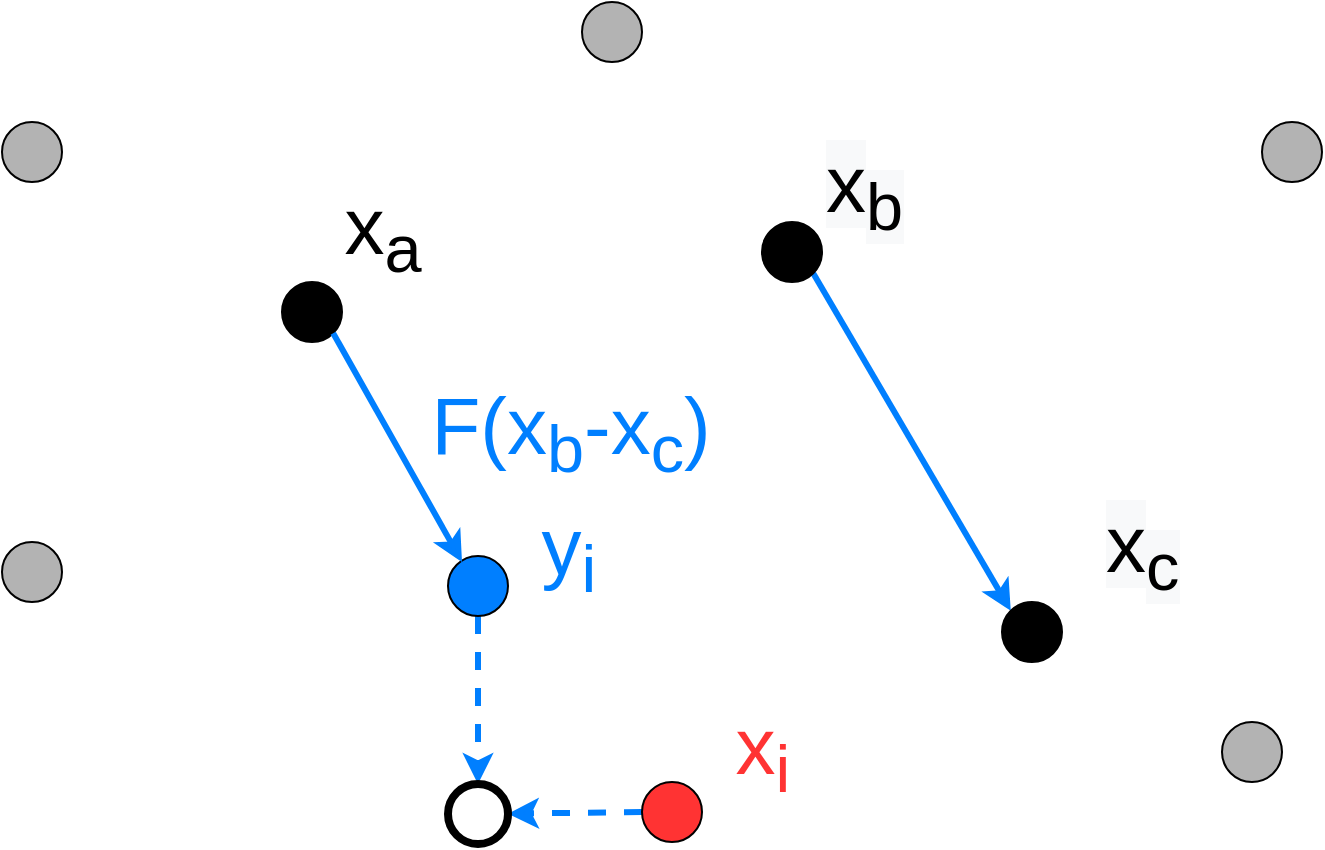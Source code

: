<mxfile version="20.6.1" type="device"><diagram id="9WmU7fxsZ7zHHbtB2ge0" name="Page-1"><mxGraphModel dx="831" dy="871" grid="1" gridSize="10" guides="1" tooltips="1" connect="1" arrows="1" fold="1" page="1" pageScale="1" pageWidth="850" pageHeight="1100" math="0" shadow="0"><root><mxCell id="0"/><mxCell id="1" parent="0"/><mxCell id="CIN_8l2y__EY3Aep_tS6-25" style="edgeStyle=none;rounded=0;orthogonalLoop=1;jettySize=auto;html=1;exitX=0.5;exitY=1;exitDx=0;exitDy=0;strokeColor=#007FFF;strokeWidth=3;fontSize=40;fontColor=#FF3333;dashed=1;" edge="1" parent="1" source="CIN_8l2y__EY3Aep_tS6-2" target="CIN_8l2y__EY3Aep_tS6-24"><mxGeometry relative="1" as="geometry"/></mxCell><mxCell id="CIN_8l2y__EY3Aep_tS6-2" value="" style="ellipse;whiteSpace=wrap;html=1;aspect=fixed;fillColor=#007FFF;" vertex="1" parent="1"><mxGeometry x="353" y="327" width="30" height="30" as="geometry"/></mxCell><mxCell id="CIN_8l2y__EY3Aep_tS6-15" style="rounded=0;orthogonalLoop=1;jettySize=auto;html=1;exitX=1;exitY=1;exitDx=0;exitDy=0;entryX=0;entryY=0;entryDx=0;entryDy=0;fontSize=40;strokeWidth=3;fillColor=#dae8fc;strokeColor=#007FFF;" edge="1" parent="1" source="CIN_8l2y__EY3Aep_tS6-3" target="CIN_8l2y__EY3Aep_tS6-4"><mxGeometry relative="1" as="geometry"/></mxCell><mxCell id="CIN_8l2y__EY3Aep_tS6-3" value="" style="ellipse;whiteSpace=wrap;html=1;aspect=fixed;fillColor=#000000;" vertex="1" parent="1"><mxGeometry x="510" y="160" width="30" height="30" as="geometry"/></mxCell><mxCell id="CIN_8l2y__EY3Aep_tS6-4" value="" style="ellipse;whiteSpace=wrap;html=1;aspect=fixed;fillColor=#000000;" vertex="1" parent="1"><mxGeometry x="630" y="350" width="30" height="30" as="geometry"/></mxCell><mxCell id="CIN_8l2y__EY3Aep_tS6-5" value="" style="ellipse;whiteSpace=wrap;html=1;aspect=fixed;fillColor=#000000;" vertex="1" parent="1"><mxGeometry x="270" y="190" width="30" height="30" as="geometry"/></mxCell><mxCell id="CIN_8l2y__EY3Aep_tS6-26" style="edgeStyle=none;rounded=0;orthogonalLoop=1;jettySize=auto;html=1;exitX=0;exitY=0.5;exitDx=0;exitDy=0;strokeColor=#007FFF;strokeWidth=3;fontSize=40;fontColor=#FF3333;dashed=1;" edge="1" parent="1" source="CIN_8l2y__EY3Aep_tS6-10" target="CIN_8l2y__EY3Aep_tS6-24"><mxGeometry relative="1" as="geometry"/></mxCell><mxCell id="CIN_8l2y__EY3Aep_tS6-10" value="" style="ellipse;whiteSpace=wrap;html=1;aspect=fixed;fillColor=#FF3333;" vertex="1" parent="1"><mxGeometry x="450" y="440" width="30" height="30" as="geometry"/></mxCell><mxCell id="CIN_8l2y__EY3Aep_tS6-12" value="&lt;font style=&quot;font-size: 40px;&quot;&gt;x&lt;sub&gt;a&lt;/sub&gt;&lt;/font&gt;" style="text;html=1;align=center;verticalAlign=middle;resizable=0;points=[];autosize=1;strokeColor=none;fillColor=none;" vertex="1" parent="1"><mxGeometry x="290" y="130" width="60" height="70" as="geometry"/></mxCell><mxCell id="CIN_8l2y__EY3Aep_tS6-13" value="&lt;span style=&quot;color: rgb(0, 0, 0); font-family: Helvetica; font-size: 40px; font-style: normal; font-variant-ligatures: normal; font-variant-caps: normal; font-weight: 400; letter-spacing: normal; orphans: 2; text-align: center; text-indent: 0px; text-transform: none; widows: 2; word-spacing: 0px; -webkit-text-stroke-width: 0px; background-color: rgb(248, 249, 250); text-decoration-thickness: initial; text-decoration-style: initial; text-decoration-color: initial; float: none; display: inline !important;&quot;&gt;x&lt;/span&gt;&lt;sub style=&quot;color: rgb(0, 0, 0); font-family: Helvetica; font-style: normal; font-variant-ligatures: normal; font-variant-caps: normal; font-weight: 400; letter-spacing: normal; orphans: 2; text-align: center; text-indent: 0px; text-transform: none; widows: 2; word-spacing: 0px; -webkit-text-stroke-width: 0px; background-color: rgb(248, 249, 250); text-decoration-thickness: initial; text-decoration-style: initial; text-decoration-color: initial;&quot;&gt;b&lt;/sub&gt;" style="text;whiteSpace=wrap;html=1;fontSize=40;" vertex="1" parent="1"><mxGeometry x="540" y="110" width="70" height="80" as="geometry"/></mxCell><mxCell id="CIN_8l2y__EY3Aep_tS6-14" value="&lt;span style=&quot;color: rgb(0, 0, 0); font-family: Helvetica; font-size: 40px; font-style: normal; font-variant-ligatures: normal; font-variant-caps: normal; font-weight: 400; letter-spacing: normal; orphans: 2; text-align: center; text-indent: 0px; text-transform: none; widows: 2; word-spacing: 0px; -webkit-text-stroke-width: 0px; background-color: rgb(248, 249, 250); text-decoration-thickness: initial; text-decoration-style: initial; text-decoration-color: initial; float: none; display: inline !important;&quot;&gt;x&lt;/span&gt;&lt;sub style=&quot;color: rgb(0, 0, 0); font-family: Helvetica; font-style: normal; font-variant-ligatures: normal; font-variant-caps: normal; font-weight: 400; letter-spacing: normal; orphans: 2; text-align: center; text-indent: 0px; text-transform: none; widows: 2; word-spacing: 0px; -webkit-text-stroke-width: 0px; background-color: rgb(248, 249, 250); text-decoration-thickness: initial; text-decoration-style: initial; text-decoration-color: initial;&quot;&gt;c&lt;/sub&gt;" style="text;whiteSpace=wrap;html=1;fontSize=40;" vertex="1" parent="1"><mxGeometry x="680" y="290" width="70" height="80" as="geometry"/></mxCell><mxCell id="CIN_8l2y__EY3Aep_tS6-17" style="rounded=0;orthogonalLoop=1;jettySize=auto;html=1;exitX=1;exitY=1;exitDx=0;exitDy=0;fontSize=40;strokeWidth=3;fillColor=#dae8fc;strokeColor=#007FFF;" edge="1" parent="1"><mxGeometry relative="1" as="geometry"><mxPoint x="295.607" y="215.607" as="sourcePoint"/><mxPoint x="360" y="330" as="targetPoint"/></mxGeometry></mxCell><mxCell id="CIN_8l2y__EY3Aep_tS6-18" value="&lt;font color=&quot;#007fff&quot; style=&quot;font-size: 40px;&quot;&gt;F(x&lt;sub style=&quot;&quot;&gt;b&lt;/sub&gt;-x&lt;sub style=&quot;&quot;&gt;c&lt;/sub&gt;)&lt;/font&gt;" style="text;html=1;align=center;verticalAlign=middle;resizable=0;points=[];autosize=1;strokeColor=none;fillColor=none;" vertex="1" parent="1"><mxGeometry x="334" y="230" width="160" height="70" as="geometry"/></mxCell><mxCell id="CIN_8l2y__EY3Aep_tS6-19" value="&lt;span style=&quot;font-size: 40px;&quot;&gt;&lt;font color=&quot;#007fff&quot;&gt;y&lt;sub&gt;i&lt;/sub&gt;&lt;/font&gt;&lt;/span&gt;" style="text;html=1;align=center;verticalAlign=middle;resizable=0;points=[];autosize=1;strokeColor=none;fillColor=none;" vertex="1" parent="1"><mxGeometry x="388" y="290" width="50" height="70" as="geometry"/></mxCell><mxCell id="CIN_8l2y__EY3Aep_tS6-22" value="" style="ellipse;whiteSpace=wrap;html=1;aspect=fixed;fillColor=#B3B3B3;" vertex="1" parent="1"><mxGeometry x="420" y="50" width="30" height="30" as="geometry"/></mxCell><mxCell id="CIN_8l2y__EY3Aep_tS6-23" value="&lt;font color=&quot;#ff3333&quot; style=&quot;font-size: 40px;&quot;&gt;x&lt;sub style=&quot;&quot;&gt;i&lt;/sub&gt;&lt;/font&gt;" style="text;html=1;align=center;verticalAlign=middle;resizable=0;points=[];autosize=1;strokeColor=none;fillColor=none;" vertex="1" parent="1"><mxGeometry x="485" y="390" width="50" height="70" as="geometry"/></mxCell><mxCell id="CIN_8l2y__EY3Aep_tS6-24" value="" style="ellipse;whiteSpace=wrap;html=1;aspect=fixed;fillColor=none;fontSize=40;fontColor=#FF3333;strokeWidth=4;" vertex="1" parent="1"><mxGeometry x="353" y="441" width="30" height="30" as="geometry"/></mxCell><mxCell id="CIN_8l2y__EY3Aep_tS6-28" value="" style="ellipse;whiteSpace=wrap;html=1;aspect=fixed;fillColor=#B3B3B3;" vertex="1" parent="1"><mxGeometry x="130" y="320" width="30" height="30" as="geometry"/></mxCell><mxCell id="CIN_8l2y__EY3Aep_tS6-29" value="" style="ellipse;whiteSpace=wrap;html=1;aspect=fixed;fillColor=#B3B3B3;" vertex="1" parent="1"><mxGeometry x="760" y="110" width="30" height="30" as="geometry"/></mxCell><mxCell id="CIN_8l2y__EY3Aep_tS6-30" value="" style="ellipse;whiteSpace=wrap;html=1;aspect=fixed;fillColor=#B3B3B3;" vertex="1" parent="1"><mxGeometry x="740" y="410" width="30" height="30" as="geometry"/></mxCell><mxCell id="CIN_8l2y__EY3Aep_tS6-31" value="" style="ellipse;whiteSpace=wrap;html=1;aspect=fixed;fillColor=#B3B3B3;" vertex="1" parent="1"><mxGeometry x="130" y="110" width="30" height="30" as="geometry"/></mxCell></root></mxGraphModel></diagram></mxfile>